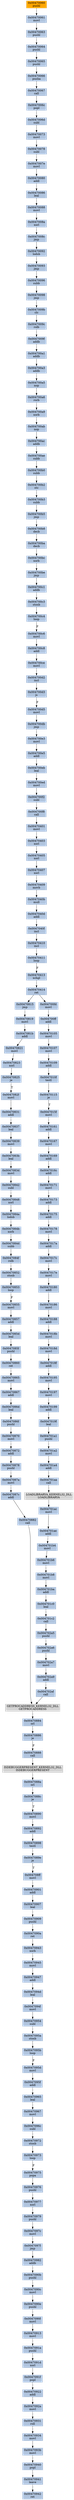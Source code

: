 strict digraph G {
	graph [bgcolor=transparent,
		name=G
	];
	node [color=lightsteelblue,
		fillcolor=lightsteelblue,
		shape=rectangle,
		style=filled
	];
	"0x0047083d"	[label="0x0047083d
movl"];
	"0x00470842"	[label="0x00470842
subl"];
	"0x0047083d" -> "0x00470842"	[color="#000000"];
	"0x004700e3"	[label="0x004700e3
movl"];
	"0x004700e5"	[label="0x004700e5
addl"];
	"0x004700e3" -> "0x004700e5"	[color="#000000"];
	"0x004701a4"	[label="0x004701a4
addl"];
	"0x004701aa"	[label="0x004701aa
call"];
	"0x004701a4" -> "0x004701aa"	[color="#000000"];
	"0x004700ac"	[label="0x004700ac
addb"];
	"0x004700ae"	[label="0x004700ae
subb"];
	"0x004700ac" -> "0x004700ae"	[color="#000000"];
	"0x00470865"	[label="0x00470865
movl"];
	"0x00470867"	[label="0x00470867
addl"];
	"0x00470865" -> "0x00470867"	[color="#000000"];
	"0x004700f8"	[label="0x004700f8
call"];
	"0x00470401"	[label="0x00470401
movl"];
	"0x004700f8" -> "0x00470401"	[color="#000000"];
	"0x0047010f"	[label="0x0047010f
testl"];
	"0x00470115"	[label="0x00470115
je"];
	"0x0047010f" -> "0x00470115"	[color="#000000"];
	"0x004701ae"	[label="0x004701ae
addl"];
	"0x004701b4"	[label="0x004701b4
movl"];
	"0x004701ae" -> "0x004701b4"	[color="#000000"];
	"0x00470173"	[label="0x00470173
addl"];
	"0x00470175"	[label="0x00470175
addl"];
	"0x00470173" -> "0x00470175"	[color="#000000"];
	"0x00470093"	[label="0x00470093
jmp"];
	"0x00470096"	[label="0x00470096
subb"];
	"0x00470093" -> "0x00470096"	[color="#000000"];
	"0x004700d5"	[label="0x004700d5
movl"];
	"0x004700db"	[label="0x004700db
jmp"];
	"0x004700d5" -> "0x004700db"	[color="#000000"];
	"0x0047084a"	[label="0x0047084a
lodsb"];
	"0x0047084b"	[label="0x0047084b
xorb"];
	"0x0047084a" -> "0x0047084b"	[color="#000000"];
	"0x004700ab"	[label="0x004700ab
nop"];
	"0x004700ab" -> "0x004700ac"	[color="#000000"];
	LOADLIBRARYA_KERNEL32_DLL	[color=lightgrey,
		fillcolor=lightgrey,
		label="LOADLIBRARYA_KERNEL32_DLL
LOADLIBRARYA"];
	"0x004701aa" -> LOADLIBRARYA_KERNEL32_DLL	[color="#000000"];
	"0x004700ce"	[label="0x004700ce
movl"];
	"0x004700d2"	[label="0x004700d2
incl"];
	"0x004700ce" -> "0x004700d2"	[color="#000000"];
	"0x00470065"	[label="0x00470065
pushl"];
	"0x00470066"	[label="0x00470066
pusha"];
	"0x00470065" -> "0x00470066"	[color="#000000"];
	"0x0047015f"	[label="0x0047015f
movl"];
	"0x00470115" -> "0x0047015f"	[color="#000000",
		label=T];
	"0x00470167"	[label="0x00470167
movl"];
	"0x00470169"	[label="0x00470169
addl"];
	"0x00470167" -> "0x00470169"	[color="#000000"];
	"0x0047095a"	[label="0x0047095a
stosb"];
	"0x0047095b"	[label="0x0047095b
loop"];
	"0x0047095a" -> "0x0047095b"	[color="#000000"];
	"0x0047088c"	[label="0x0047088c
je"];
	"0x00470890"	[label="0x00470890
movl"];
	"0x0047088c" -> "0x00470890"	[color="#000000",
		label=T];
	"0x004700ed"	[label="0x004700ed
movl"];
	"0x004700f2"	[label="0x004700f2
subl"];
	"0x004700ed" -> "0x004700f2"	[color="#000000"];
	"0x00470922"	[label="0x00470922
addl"];
	"0x0047092a"	[label="0x0047092a
movl"];
	"0x00470922" -> "0x0047092a"	[color="#000000"];
	"0x00470078"	[label="0x00470078
subl"];
	"0x0047007e"	[label="0x0047007e
movl"];
	"0x00470078" -> "0x0047007e"	[color="#000000"];
	"0x00470413"	[label="0x00470413
xchgl"];
	"0x00470414"	[label="0x00470414
ret"];
	"0x00470413" -> "0x00470414"	[color="#000000"];
	"0x00470063"	[label="0x00470063
pushl"];
	"0x00470064"	[label="0x00470064
pushl"];
	"0x00470063" -> "0x00470064"	[color="#000000"];
	"0x0047097c"	[label="0x0047097c
movl"];
	"0x0047097f"	[label="0x0047097f
jmp"];
	"0x0047097c" -> "0x0047097f"	[color="#000000"];
	"0x0047019f"	[label="0x0047019f
leal"];
	"0x004701a1"	[label="0x004701a1
pushl"];
	"0x0047019f" -> "0x004701a1"	[color="#000000"];
	"0x004700b2"	[label="0x004700b2
stc"];
	"0x004700b3"	[label="0x004700b3
subb"];
	"0x004700b2" -> "0x004700b3"	[color="#000000"];
	"0x00470940"	[label="0x00470940
popl"];
	"0x00470941"	[label="0x00470941
leave"];
	"0x00470940" -> "0x00470941"	[color="#000000"];
	"0x004701ac"	[label="0x004701ac
movl"];
	"0x004701ac" -> "0x004701ae"	[color="#000000"];
	"0x00470067"	[label="0x00470067
call"];
	"0x00470066" -> "0x00470067"	[color="#000000"];
	"0x00470975"	[label="0x00470975
popa"];
	"0x00470976"	[label="0x00470976
pushl"];
	"0x00470975" -> "0x00470976"	[color="#000000"];
	"0x0047091d"	[label="0x0047091d
xorl"];
	"0x0047091f"	[label="0x0047091f
popl"];
	"0x0047091d" -> "0x0047091f"	[color="#000000"];
	"0x0047084d"	[label="0x0047084d
subb"];
	"0x0047084f"	[label="0x0047084f
rolb"];
	"0x0047084d" -> "0x0047084f"	[color="#000000"];
	"0x004700c1"	[label="0x004700c1
addb"];
	"0x004700c3"	[label="0x004700c3
stosb"];
	"0x004700c1" -> "0x004700c3"	[color="#000000"];
	"0x0047016c"	[label="0x0047016c
addl"];
	"0x00470169" -> "0x0047016c"	[color="#000000"];
	"0x00470064" -> "0x00470065"	[color="#000000"];
	"0x0047082f"	[label="0x0047082f
movl"];
	"0x00470831"	[label="0x00470831
addl"];
	"0x0047082f" -> "0x00470831"	[color="#000000"];
	"0x00470080"	[label="0x00470080
addl"];
	"0x00470086"	[label="0x00470086
leal"];
	"0x00470080" -> "0x00470086"	[color="#000000"];
	"0x00470403"	[label="0x00470403
xorl"];
	"0x00470405"	[label="0x00470405
xorl"];
	"0x00470403" -> "0x00470405"	[color="#000000"];
	"0x0047018f"	[label="0x0047018f
addl"];
	"0x00470195"	[label="0x00470195
movl"];
	"0x0047018f" -> "0x00470195"	[color="#000000"];
	"0x004700a3"	[label="0x004700a3
addb"];
	"0x004700a5"	[label="0x004700a5
nop"];
	"0x004700a3" -> "0x004700a5"	[color="#000000"];
	LOADLIBRARYA_KERNEL32_DLL -> "0x004701ac"	[color="#000000"];
	"0x00470848"	[label="0x00470848
xorl"];
	"0x00470842" -> "0x00470848"	[color="#000000"];
	"0x00470886"	[label="0x00470886
je"];
	"0x00470888"	[label="0x00470888
call"];
	"0x00470886" -> "0x00470888"	[color="#000000",
		label=F];
	"0x004700a1"	[label="0x004700a1
addb"];
	"0x004700a1" -> "0x004700a3"	[color="#000000"];
	"0x0047006d"	[label="0x0047006d
subl"];
	"0x00470073"	[label="0x00470073
movl"];
	"0x0047006d" -> "0x00470073"	[color="#000000"];
	"0x00470815"	[label="0x00470815
jmp"];
	"0x00470819"	[label="0x00470819
movl"];
	"0x00470815" -> "0x00470819"	[color="#000000"];
	"0x00470161"	[label="0x00470161
addl"];
	"0x0047015f" -> "0x00470161"	[color="#000000"];
	"0x004702a7"	[label="0x004702a7
movl"];
	"0x004702a9"	[label="0x004702a9
addl"];
	"0x004702a7" -> "0x004702a9"	[color="#000000"];
	"0x0047086d"	[label="0x0047086d
leal"];
	"0x00470867" -> "0x0047086d"	[color="#000000"];
	"0x00470107"	[label="0x00470107
movl"];
	"0x00470109"	[label="0x00470109
addl"];
	"0x00470107" -> "0x00470109"	[color="#000000"];
	"0x004701a2"	[label="0x004701a2
movl"];
	"0x004701a2" -> "0x004701a4"	[color="#000000"];
	"0x004702a5"	[label="0x004702a5
pushl"];
	"0x004702a6"	[label="0x004702a6
pushl"];
	"0x004702a5" -> "0x004702a6"	[color="#000000"];
	"0x00470907"	[label="0x00470907
leal"];
	"0x00470909"	[label="0x00470909
pushl"];
	"0x00470907" -> "0x00470909"	[color="#000000"];
	"0x0047018b"	[label="0x0047018b
movl"];
	"0x0047018d"	[label="0x0047018d
movl"];
	"0x0047018b" -> "0x0047018d"	[color="#000000"];
	"0x0047040f"	[label="0x0047040f
incl"];
	"0x00470410"	[label="0x00470410
incl"];
	"0x0047040f" -> "0x00470410"	[color="#000000"];
	"0x0047009f"	[label="0x0047009f
addb"];
	"0x0047009f" -> "0x004700a1"	[color="#000000"];
	"0x004700ff"	[label="0x004700ff
addl"];
	"0x00470105"	[label="0x00470105
movl"];
	"0x004700ff" -> "0x00470105"	[color="#000000"];
	"0x00470060"	[color=lightgrey,
		fillcolor=orange,
		label="0x00470060
pushl"];
	"0x00470061"	[label="0x00470061
movl"];
	"0x00470060" -> "0x00470061"	[color="#000000"];
	"0x00470411"	[label="0x00470411
loop"];
	"0x00470410" -> "0x00470411"	[color="#000000"];
	"0x004700c4"	[label="0x004700c4
loop"];
	"0x004700c3" -> "0x004700c4"	[color="#000000"];
	ISDEBUGGERPRESENT_KERNEL32_DLL	[color=lightgrey,
		fillcolor=lightgrey,
		label="ISDEBUGGERPRESENT_KERNEL32_DLL
ISDEBUGGERPRESENT"];
	"0x0047088a"	[label="0x0047088a
orl"];
	ISDEBUGGERPRESENT_KERNEL32_DLL -> "0x0047088a"	[color="#000000"];
	"0x00470942"	[label="0x00470942
ret"];
	"0x0047095d"	[label="0x0047095d
movl"];
	"0x0047095f"	[label="0x0047095f
addl"];
	"0x0047095d" -> "0x0047095f"	[color="#000000"];
	"0x00470967"	[label="0x00470967
movl"];
	"0x0047096c"	[label="0x0047096c
subl"];
	"0x00470967" -> "0x0047096c"	[color="#000000"];
	"0x004700bc"	[label="0x004700bc
xorb"];
	"0x004700be"	[label="0x004700be
jmp"];
	"0x004700bc" -> "0x004700be"	[color="#000000"];
	"0x004700a6"	[label="0x004700a6
rorb"];
	"0x004700a9"	[label="0x004700a9
xorb"];
	"0x004700a6" -> "0x004700a9"	[color="#000000"];
	"0x0047018d" -> "0x0047018f"	[color="#000000"];
	"0x0047017e"	[label="0x0047017e
movl"];
	"0x00470180"	[label="0x00470180
addl"];
	"0x0047017e" -> "0x00470180"	[color="#000000"];
	"0x0047040b"	[label="0x0047040b
mull"];
	"0x0047040d"	[label="0x0047040d
addl"];
	"0x0047040b" -> "0x0047040d"	[color="#000000"];
	"0x00470178"	[label="0x00470178
movl"];
	"0x00470175" -> "0x00470178"	[color="#000000"];
	"0x004700c6"	[label="0x004700c6
movl"];
	"0x004700c8"	[label="0x004700c8
addl"];
	"0x004700c6" -> "0x004700c8"	[color="#000000"];
	"0x00470199"	[label="0x00470199
addl"];
	"0x00470199" -> "0x0047019f"	[color="#000000"];
	"0x00470977"	[label="0x00470977
xorl"];
	"0x00470979"	[label="0x00470979
pushl"];
	"0x00470977" -> "0x00470979"	[color="#000000"];
	"0x004700b5"	[label="0x004700b5
jmp"];
	"0x004700b3" -> "0x004700b5"	[color="#000000"];
	"0x00470870"	[label="0x00470870
movl"];
	"0x00470872"	[label="0x00470872
addl"];
	"0x00470870" -> "0x00470872"	[color="#000000"];
	"0x0047094d"	[label="0x0047094d
leal"];
	"0x0047094f"	[label="0x0047094f
movl"];
	"0x0047094d" -> "0x0047094f"	[color="#000000"];
	"0x00470979" -> "0x0047097c"	[color="#000000"];
	"0x004700fd"	[label="0x004700fd
movl"];
	"0x004700fd" -> "0x004700ff"	[color="#000000"];
	"0x00470401" -> "0x00470403"	[color="#000000"];
	"0x00470852"	[label="0x00470852
stosb"];
	"0x00470853"	[label="0x00470853
loop"];
	"0x00470852" -> "0x00470853"	[color="#000000"];
	"0x00470848" -> "0x0047084a"	[color="#000000"];
	"0x00470161" -> "0x00470167"	[color="#000000"];
	"0x0047086f"	[label="0x0047086f
pushl"];
	"0x0047086f" -> "0x00470870"	[color="#000000"];
	"0x00470878"	[label="0x00470878
pushl"];
	"0x0047087a"	[label="0x0047087a
movl"];
	"0x00470878" -> "0x0047087a"	[color="#000000"];
	"0x0047006c"	[label="0x0047006c
popl"];
	"0x0047006c" -> "0x0047006d"	[color="#000000"];
	"0x0047090c"	[label="0x0047090c
movl"];
	"0x0047090e"	[label="0x0047090e
pushl"];
	"0x0047090c" -> "0x0047090e"	[color="#000000"];
	"0x0047083b"	[label="0x0047083b
leal"];
	"0x0047083b" -> "0x0047083d"	[color="#000000"];
	"0x00470943"	[label="0x00470943
xorb"];
	"0x00470945"	[label="0x00470945
movl"];
	"0x00470943" -> "0x00470945"	[color="#000000"];
	"0x004700c8" -> "0x004700ce"	[color="#000000"];
	"0x00470934"	[label="0x00470934
movl"];
	"0x0047093b"	[label="0x0047093b
movl"];
	"0x00470934" -> "0x0047093b"	[color="#000000"];
	"0x00470972"	[label="0x00470972
stosb"];
	"0x0047096c" -> "0x00470972"	[color="#000000"];
	"0x004701a1" -> "0x004701a2"	[color="#000000"];
	"0x00470825"	[label="0x00470825
je"];
	"0x00470825" -> "0x0047082f"	[color="#000000",
		label=T];
	"0x0047093b" -> "0x00470940"	[color="#000000"];
	"0x0047090a"	[label="0x0047090a
ret"];
	"0x00470909" -> "0x0047090a"	[color="#000000"];
	"0x00470407"	[label="0x00470407
xorl"];
	"0x00470409"	[label="0x00470409
movb"];
	"0x00470407" -> "0x00470409"	[color="#000000"];
	"0x00470898"	[label="0x00470898
testl"];
	"0x0047089e"	[label="0x0047089e
je"];
	"0x00470898" -> "0x0047089e"	[color="#000000"];
	"0x00470913"	[label="0x00470913
movl"];
	"0x0047091a"	[label="0x0047091a
pushl"];
	"0x00470913" -> "0x0047091a"	[color="#000000"];
	"0x004700a9" -> "0x004700ab"	[color="#000000"];
	"0x00470073" -> "0x00470078"	[color="#000000"];
	"0x00470855"	[label="0x00470855
movl"];
	"0x00470857"	[label="0x00470857
addl"];
	"0x00470855" -> "0x00470857"	[color="#000000"];
	"0x004700b0"	[label="0x004700b0
subb"];
	"0x004700ae" -> "0x004700b0"	[color="#000000"];
	"0x0047017a"	[label="0x0047017a
addl"];
	"0x0047017c"	[label="0x0047017c
movl"];
	"0x0047017a" -> "0x0047017c"	[color="#000000"];
	"0x004700b0" -> "0x004700b2"	[color="#000000"];
	"0x004700f2" -> "0x004700f8"	[color="#000000"];
	"0x00470171"	[label="0x00470171
movl"];
	"0x00470171" -> "0x00470173"	[color="#000000"];
	"0x0047081b"	[label="0x0047081b
addl"];
	"0x00470819" -> "0x0047081b"	[color="#000000"];
	"0x004700ba"	[label="0x004700ba
decb"];
	"0x004700ba" -> "0x004700bc"	[color="#000000"];
	"0x004700db" -> "0x004700e3"	[color="#000000"];
	"0x00470976" -> "0x00470977"	[color="#000000"];
	"0x00470197"	[label="0x00470197
movl"];
	"0x00470197" -> "0x00470199"	[color="#000000"];
	"0x00470947"	[label="0x00470947
addl"];
	"0x00470947" -> "0x0047094d"	[color="#000000"];
	"0x004702af"	[label="0x004702af
call"];
	"0x004702a9" -> "0x004702af"	[color="#000000"];
	"0x0047085d"	[label="0x0047085d
leal"];
	"0x0047085f"	[label="0x0047085f
pushl"];
	"0x0047085d" -> "0x0047085f"	[color="#000000"];
	"0x004700d3"	[label="0x004700d3
js"];
	"0x004700d3" -> "0x004700d5"	[color="#000000",
		label=F];
	"0x00470098"	[label="0x00470098
jmp"];
	"0x0047009b"	[label="0x0047009b
clc"];
	"0x00470098" -> "0x0047009b"	[color="#000000"];
	"0x00470945" -> "0x00470947"	[color="#000000"];
	"0x00470067" -> "0x0047006c"	[color="#000000"];
	"0x00470188"	[label="0x00470188
addl"];
	"0x00470188" -> "0x0047018b"	[color="#000000"];
	"0x0047088a" -> "0x0047088c"	[color="#000000"];
	"0x00470096" -> "0x00470098"	[color="#000000"];
	"0x00470839"	[label="0x00470839
movl"];
	"0x00470839" -> "0x0047083b"	[color="#000000"];
	"0x0047090f"	[label="0x0047090f
movl"];
	"0x0047090e" -> "0x0047090f"	[color="#000000"];
	"0x00470982"	[label="0x00470982
addb"];
	"0x0047097f" -> "0x00470982"	[color="#000000"];
	"0x0047008a"	[label="0x0047008a
xorl"];
	"0x0047008c"	[label="0x0047008c
jmp"];
	"0x0047008a" -> "0x0047008c"	[color="#000000"];
	"0x00470965"	[label="0x00470965
leal"];
	"0x00470965" -> "0x00470967"	[color="#000000"];
	"0x00470088"	[label="0x00470088
movl"];
	"0x00470088" -> "0x0047008a"	[color="#000000"];
	"0x00470178" -> "0x0047017a"	[color="#000000"];
	"0x00470973"	[label="0x00470973
loop"];
	"0x00470973" -> "0x00470975"	[color="#000000",
		label=F];
	"0x00470954"	[label="0x00470954
subl"];
	"0x0047094f" -> "0x00470954"	[color="#000000"];
	"0x00470853" -> "0x00470855"	[color="#000000",
		label=F];
	"0x0047091a" -> "0x0047091d"	[color="#000000"];
	"0x0047040d" -> "0x0047040f"	[color="#000000"];
	"0x0047016c" -> "0x00470171"	[color="#000000"];
	GETPROCADDRESS_KERNEL32_DLL	[color=lightgrey,
		fillcolor=lightgrey,
		label="GETPROCADDRESS_KERNEL32_DLL
GETPROCADDRESS"];
	"0x00470884"	[label="0x00470884
orl"];
	GETPROCADDRESS_KERNEL32_DLL -> "0x00470884"	[color="#000000"];
	"0x004701b6"	[label="0x004701b6
movl"];
	"0x004701b4" -> "0x004701b6"	[color="#000000"];
	"0x0047090b"	[label="0x0047090b
pushl"];
	"0x00470982" -> "0x0047090b"	[color="#000000"];
	"0x00470954" -> "0x0047095a"	[color="#000000"];
	"0x00470931"	[label="0x00470931
roll"];
	"0x00470931" -> "0x00470934"	[color="#000000"];
	"0x00470857" -> "0x0047085d"	[color="#000000"];
	"0x0047092a" -> "0x00470931"	[color="#000000"];
	"0x004708ff"	[label="0x004708ff
movl"];
	"0x0047089e" -> "0x004708ff"	[color="#000000",
		label=T];
	"0x0047095f" -> "0x00470965"	[color="#000000"];
	"0x00470892"	[label="0x00470892
addl"];
	"0x00470890" -> "0x00470892"	[color="#000000"];
	"0x0047090a" -> "0x00470943"	[color="#000000"];
	"0x00470821"	[label="0x00470821
movl"];
	"0x00470823"	[label="0x00470823
xorl"];
	"0x00470821" -> "0x00470823"	[color="#000000"];
	"0x00470892" -> "0x00470898"	[color="#000000"];
	"0x00470086" -> "0x00470088"	[color="#000000"];
	"0x00470411" -> "0x00470413"	[color="#000000",
		label=F];
	"0x0047007e" -> "0x00470080"	[color="#000000"];
	"0x00470972" -> "0x00470973"	[color="#000000"];
	"0x0047084f" -> "0x00470852"	[color="#000000"];
	"0x00470061" -> "0x00470063"	[color="#000000"];
	"0x00470884" -> "0x00470886"	[color="#000000"];
	"0x0047090b" -> "0x0047090c"	[color="#000000"];
	"0x00470888" -> ISDEBUGGERPRESENT_KERNEL32_DLL	[color="#000000"];
	"0x0047009c"	[label="0x0047009c
rolb"];
	"0x0047009b" -> "0x0047009c"	[color="#000000"];
	"0x0047084b" -> "0x0047084d"	[color="#000000"];
	"0x004701b8"	[label="0x004701b8
movl"];
	"0x004701ba"	[label="0x004701ba
addl"];
	"0x004701b8" -> "0x004701ba"	[color="#000000"];
	"0x0047081b" -> "0x00470821"	[color="#000000"];
	"0x0047017c" -> "0x0047017e"	[color="#000000"];
	"0x004701c0"	[label="0x004701c0
leal"];
	"0x004701ba" -> "0x004701c0"	[color="#000000"];
	"0x004700c4" -> "0x004700c6"	[color="#000000",
		label=F];
	"0x004702af" -> GETPROCADDRESS_KERNEL32_DLL	[color="#000000"];
	"0x004700a5" -> "0x004700a6"	[color="#000000"];
	"0x00470105" -> "0x00470107"	[color="#000000"];
	"0x0047087c"	[label="0x0047087c
addl"];
	"0x00470882"	[label="0x00470882
call"];
	"0x0047087c" -> "0x00470882"	[color="#000000"];
	"0x0047091f" -> "0x00470922"	[color="#000000"];
	"0x0047009c" -> "0x0047009f"	[color="#000000"];
	"0x00470941" -> "0x00470942"	[color="#000000"];
	"0x004701b6" -> "0x004701b8"	[color="#000000"];
	"0x004700d2" -> "0x004700d3"	[color="#000000"];
	"0x004700b8"	[label="0x004700b8
decb"];
	"0x004700b8" -> "0x004700ba"	[color="#000000"];
	"0x004701c2"	[label="0x004701c2
call"];
	"0x004701c0" -> "0x004701c2"	[color="#000000"];
	"0x00470860"	[label="0x00470860
ret"];
	"0x00470860" -> "0x00470865"	[color="#000000"];
	"0x00470195" -> "0x00470197"	[color="#000000"];
	"0x00470092"	[label="0x00470092
lodsb"];
	"0x00470092" -> "0x00470093"	[color="#000000"];
	"0x00470837"	[label="0x00470837
leal"];
	"0x00470831" -> "0x00470837"	[color="#000000"];
	"0x00470837" -> "0x00470839"	[color="#000000"];
	"0x00470109" -> "0x0047010f"	[color="#000000"];
	"0x0047095b" -> "0x0047095d"	[color="#000000",
		label=F];
	"0x0047085f" -> "0x00470860"	[color="#000000"];
	"0x004700be" -> "0x004700c1"	[color="#000000"];
	"0x004700b5" -> "0x004700b8"	[color="#000000"];
	"0x00470901"	[label="0x00470901
addl"];
	"0x004708ff" -> "0x00470901"	[color="#000000"];
	"0x00470882" -> GETPROCADDRESS_KERNEL32_DLL	[color="#000000"];
	"0x00470872" -> "0x00470878"	[color="#000000"];
	"0x004700eb"	[label="0x004700eb
leal"];
	"0x004700eb" -> "0x004700ed"	[color="#000000"];
	"0x0047008c" -> "0x00470092"	[color="#000000"];
	"0x004700e5" -> "0x004700eb"	[color="#000000"];
	"0x0047086d" -> "0x0047086f"	[color="#000000"];
	"0x00470823" -> "0x00470825"	[color="#000000"];
	"0x00470414" -> "0x00470815"	[color="#000000"];
	"0x00470414" -> "0x004700fd"	[color="#000000"];
	"0x0047087a" -> "0x0047087c"	[color="#000000"];
	"0x00470186"	[label="0x00470186
movl"];
	"0x00470186" -> "0x00470188"	[color="#000000"];
	"0x0047090f" -> "0x00470913"	[color="#000000"];
	"0x00470409" -> "0x0047040b"	[color="#000000"];
	"0x00470405" -> "0x00470407"	[color="#000000"];
	"0x00470901" -> "0x00470907"	[color="#000000"];
	"0x004701c2" -> "0x004702a5"	[color="#000000"];
	"0x004702a6" -> "0x004702a7"	[color="#000000"];
	"0x00470180" -> "0x00470186"	[color="#000000"];
}
